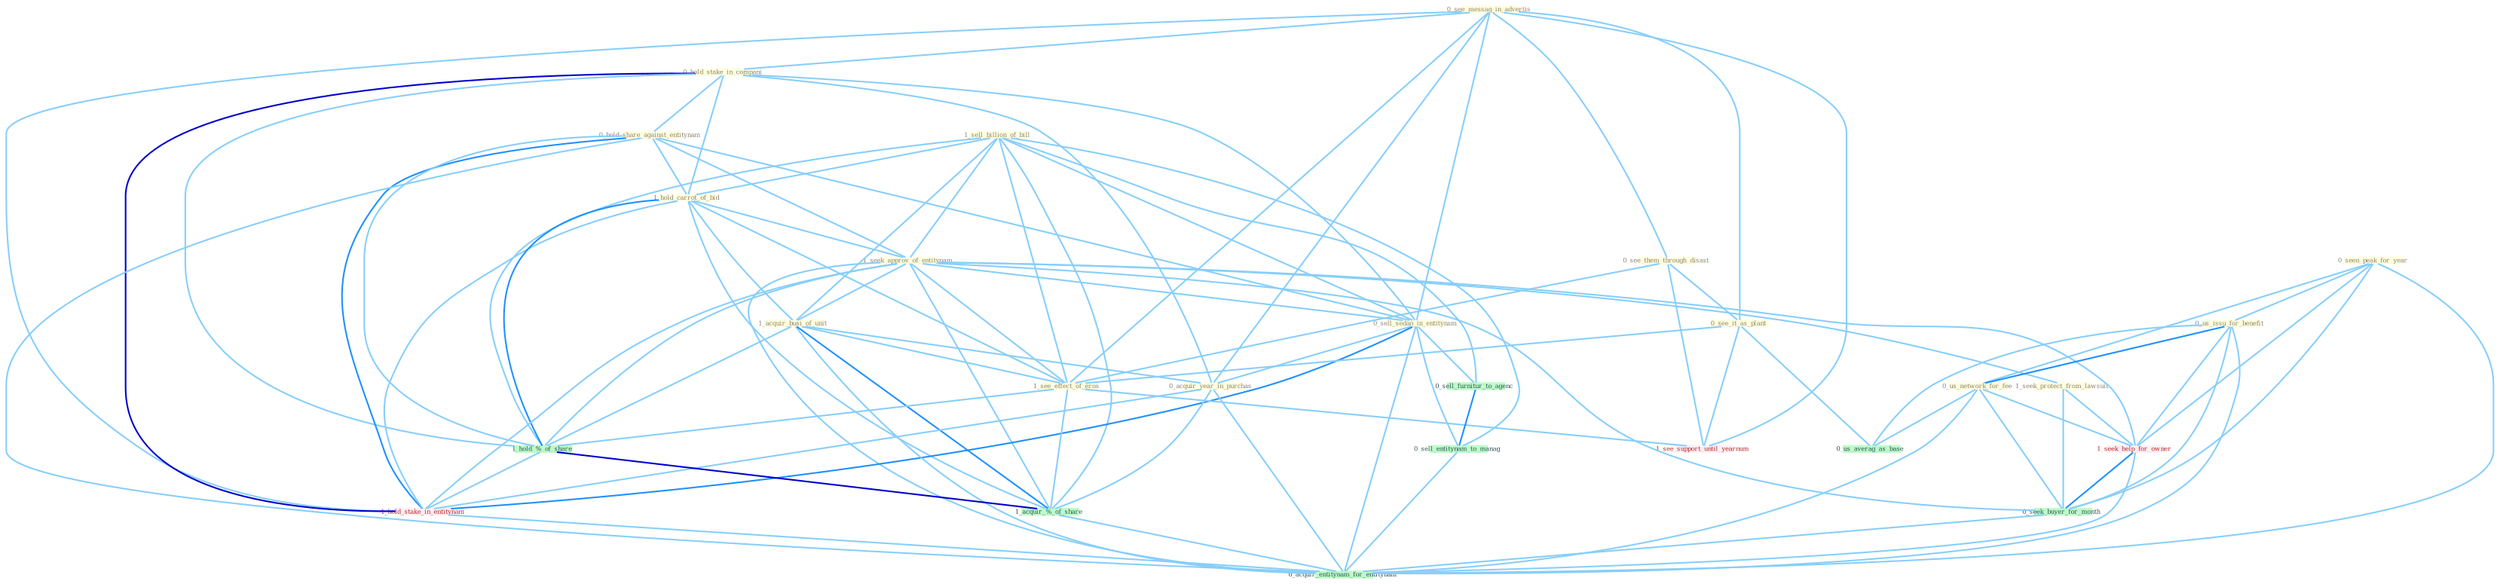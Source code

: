 Graph G{ 
    node
    [shape=polygon,style=filled,width=.5,height=.06,color="#BDFCC9",fixedsize=true,fontsize=4,
    fontcolor="#2f4f4f"];
    {node
    [color="#ffffe0", fontcolor="#8b7d6b"] "0_see_messag_in_advertis " "0_seen_peak_for_year " "0_see_them_through_disast " "0_hold_stake_in_compani " "1_sell_billion_of_bill " "0_hold_share_against_entitynam " "1_hold_carrot_of_bid " "1_seek_approv_of_entitynam " "0_sell_sedan_in_entitynam " "1_seek_protect_from_lawsuit " "0_us_issu_for_benefit " "0_see_it_as_plant " "0_us_network_for_fee " "1_acquir_busi_of_unit " "1_see_effect_of_eros " "0_acquir_year_in_purchas "}
{node [color="#fff0f5", fontcolor="#b22222"] "1_hold_stake_in_entitynam " "1_seek_help_for_owner " "1_see_support_until_yearnum "}
edge [color="#B0E2FF"];

	"0_see_messag_in_advertis " -- "0_see_them_through_disast " [w="1", color="#87cefa" ];
	"0_see_messag_in_advertis " -- "0_hold_stake_in_compani " [w="1", color="#87cefa" ];
	"0_see_messag_in_advertis " -- "0_sell_sedan_in_entitynam " [w="1", color="#87cefa" ];
	"0_see_messag_in_advertis " -- "0_see_it_as_plant " [w="1", color="#87cefa" ];
	"0_see_messag_in_advertis " -- "1_see_effect_of_eros " [w="1", color="#87cefa" ];
	"0_see_messag_in_advertis " -- "0_acquir_year_in_purchas " [w="1", color="#87cefa" ];
	"0_see_messag_in_advertis " -- "1_hold_stake_in_entitynam " [w="1", color="#87cefa" ];
	"0_see_messag_in_advertis " -- "1_see_support_until_yearnum " [w="1", color="#87cefa" ];
	"0_seen_peak_for_year " -- "0_us_issu_for_benefit " [w="1", color="#87cefa" ];
	"0_seen_peak_for_year " -- "0_us_network_for_fee " [w="1", color="#87cefa" ];
	"0_seen_peak_for_year " -- "1_seek_help_for_owner " [w="1", color="#87cefa" ];
	"0_seen_peak_for_year " -- "0_seek_buyer_for_month " [w="1", color="#87cefa" ];
	"0_seen_peak_for_year " -- "0_acquir_entitynam_for_entitynam " [w="1", color="#87cefa" ];
	"0_see_them_through_disast " -- "0_see_it_as_plant " [w="1", color="#87cefa" ];
	"0_see_them_through_disast " -- "1_see_effect_of_eros " [w="1", color="#87cefa" ];
	"0_see_them_through_disast " -- "1_see_support_until_yearnum " [w="1", color="#87cefa" ];
	"0_hold_stake_in_compani " -- "0_hold_share_against_entitynam " [w="1", color="#87cefa" ];
	"0_hold_stake_in_compani " -- "1_hold_carrot_of_bid " [w="1", color="#87cefa" ];
	"0_hold_stake_in_compani " -- "0_sell_sedan_in_entitynam " [w="1", color="#87cefa" ];
	"0_hold_stake_in_compani " -- "0_acquir_year_in_purchas " [w="1", color="#87cefa" ];
	"0_hold_stake_in_compani " -- "1_hold_%_of_share " [w="1", color="#87cefa" ];
	"0_hold_stake_in_compani " -- "1_hold_stake_in_entitynam " [w="3", color="#0000cd" , len=0.6];
	"1_sell_billion_of_bill " -- "1_hold_carrot_of_bid " [w="1", color="#87cefa" ];
	"1_sell_billion_of_bill " -- "1_seek_approv_of_entitynam " [w="1", color="#87cefa" ];
	"1_sell_billion_of_bill " -- "0_sell_sedan_in_entitynam " [w="1", color="#87cefa" ];
	"1_sell_billion_of_bill " -- "1_acquir_busi_of_unit " [w="1", color="#87cefa" ];
	"1_sell_billion_of_bill " -- "1_see_effect_of_eros " [w="1", color="#87cefa" ];
	"1_sell_billion_of_bill " -- "1_hold_%_of_share " [w="1", color="#87cefa" ];
	"1_sell_billion_of_bill " -- "1_acquir_%_of_share " [w="1", color="#87cefa" ];
	"1_sell_billion_of_bill " -- "0_sell_furnitur_to_agenc " [w="1", color="#87cefa" ];
	"1_sell_billion_of_bill " -- "0_sell_entitynam_to_manag " [w="1", color="#87cefa" ];
	"0_hold_share_against_entitynam " -- "1_hold_carrot_of_bid " [w="1", color="#87cefa" ];
	"0_hold_share_against_entitynam " -- "1_seek_approv_of_entitynam " [w="1", color="#87cefa" ];
	"0_hold_share_against_entitynam " -- "0_sell_sedan_in_entitynam " [w="1", color="#87cefa" ];
	"0_hold_share_against_entitynam " -- "1_hold_%_of_share " [w="1", color="#87cefa" ];
	"0_hold_share_against_entitynam " -- "1_hold_stake_in_entitynam " [w="2", color="#1e90ff" , len=0.8];
	"0_hold_share_against_entitynam " -- "0_acquir_entitynam_for_entitynam " [w="1", color="#87cefa" ];
	"1_hold_carrot_of_bid " -- "1_seek_approv_of_entitynam " [w="1", color="#87cefa" ];
	"1_hold_carrot_of_bid " -- "1_acquir_busi_of_unit " [w="1", color="#87cefa" ];
	"1_hold_carrot_of_bid " -- "1_see_effect_of_eros " [w="1", color="#87cefa" ];
	"1_hold_carrot_of_bid " -- "1_hold_%_of_share " [w="2", color="#1e90ff" , len=0.8];
	"1_hold_carrot_of_bid " -- "1_hold_stake_in_entitynam " [w="1", color="#87cefa" ];
	"1_hold_carrot_of_bid " -- "1_acquir_%_of_share " [w="1", color="#87cefa" ];
	"1_seek_approv_of_entitynam " -- "0_sell_sedan_in_entitynam " [w="1", color="#87cefa" ];
	"1_seek_approv_of_entitynam " -- "1_seek_protect_from_lawsuit " [w="1", color="#87cefa" ];
	"1_seek_approv_of_entitynam " -- "1_acquir_busi_of_unit " [w="1", color="#87cefa" ];
	"1_seek_approv_of_entitynam " -- "1_see_effect_of_eros " [w="1", color="#87cefa" ];
	"1_seek_approv_of_entitynam " -- "1_hold_%_of_share " [w="1", color="#87cefa" ];
	"1_seek_approv_of_entitynam " -- "1_hold_stake_in_entitynam " [w="1", color="#87cefa" ];
	"1_seek_approv_of_entitynam " -- "1_seek_help_for_owner " [w="1", color="#87cefa" ];
	"1_seek_approv_of_entitynam " -- "0_seek_buyer_for_month " [w="1", color="#87cefa" ];
	"1_seek_approv_of_entitynam " -- "1_acquir_%_of_share " [w="1", color="#87cefa" ];
	"1_seek_approv_of_entitynam " -- "0_acquir_entitynam_for_entitynam " [w="1", color="#87cefa" ];
	"0_sell_sedan_in_entitynam " -- "0_acquir_year_in_purchas " [w="1", color="#87cefa" ];
	"0_sell_sedan_in_entitynam " -- "1_hold_stake_in_entitynam " [w="2", color="#1e90ff" , len=0.8];
	"0_sell_sedan_in_entitynam " -- "0_sell_furnitur_to_agenc " [w="1", color="#87cefa" ];
	"0_sell_sedan_in_entitynam " -- "0_sell_entitynam_to_manag " [w="1", color="#87cefa" ];
	"0_sell_sedan_in_entitynam " -- "0_acquir_entitynam_for_entitynam " [w="1", color="#87cefa" ];
	"1_seek_protect_from_lawsuit " -- "1_seek_help_for_owner " [w="1", color="#87cefa" ];
	"1_seek_protect_from_lawsuit " -- "0_seek_buyer_for_month " [w="1", color="#87cefa" ];
	"0_us_issu_for_benefit " -- "0_us_network_for_fee " [w="2", color="#1e90ff" , len=0.8];
	"0_us_issu_for_benefit " -- "1_seek_help_for_owner " [w="1", color="#87cefa" ];
	"0_us_issu_for_benefit " -- "0_seek_buyer_for_month " [w="1", color="#87cefa" ];
	"0_us_issu_for_benefit " -- "0_us_averag_as_base " [w="1", color="#87cefa" ];
	"0_us_issu_for_benefit " -- "0_acquir_entitynam_for_entitynam " [w="1", color="#87cefa" ];
	"0_see_it_as_plant " -- "1_see_effect_of_eros " [w="1", color="#87cefa" ];
	"0_see_it_as_plant " -- "1_see_support_until_yearnum " [w="1", color="#87cefa" ];
	"0_see_it_as_plant " -- "0_us_averag_as_base " [w="1", color="#87cefa" ];
	"0_us_network_for_fee " -- "1_seek_help_for_owner " [w="1", color="#87cefa" ];
	"0_us_network_for_fee " -- "0_seek_buyer_for_month " [w="1", color="#87cefa" ];
	"0_us_network_for_fee " -- "0_us_averag_as_base " [w="1", color="#87cefa" ];
	"0_us_network_for_fee " -- "0_acquir_entitynam_for_entitynam " [w="1", color="#87cefa" ];
	"1_acquir_busi_of_unit " -- "1_see_effect_of_eros " [w="1", color="#87cefa" ];
	"1_acquir_busi_of_unit " -- "0_acquir_year_in_purchas " [w="1", color="#87cefa" ];
	"1_acquir_busi_of_unit " -- "1_hold_%_of_share " [w="1", color="#87cefa" ];
	"1_acquir_busi_of_unit " -- "1_acquir_%_of_share " [w="2", color="#1e90ff" , len=0.8];
	"1_acquir_busi_of_unit " -- "0_acquir_entitynam_for_entitynam " [w="1", color="#87cefa" ];
	"1_see_effect_of_eros " -- "1_hold_%_of_share " [w="1", color="#87cefa" ];
	"1_see_effect_of_eros " -- "1_acquir_%_of_share " [w="1", color="#87cefa" ];
	"1_see_effect_of_eros " -- "1_see_support_until_yearnum " [w="1", color="#87cefa" ];
	"0_acquir_year_in_purchas " -- "1_hold_stake_in_entitynam " [w="1", color="#87cefa" ];
	"0_acquir_year_in_purchas " -- "1_acquir_%_of_share " [w="1", color="#87cefa" ];
	"0_acquir_year_in_purchas " -- "0_acquir_entitynam_for_entitynam " [w="1", color="#87cefa" ];
	"1_hold_%_of_share " -- "1_hold_stake_in_entitynam " [w="1", color="#87cefa" ];
	"1_hold_%_of_share " -- "1_acquir_%_of_share " [w="3", color="#0000cd" , len=0.6];
	"1_hold_stake_in_entitynam " -- "0_acquir_entitynam_for_entitynam " [w="1", color="#87cefa" ];
	"1_seek_help_for_owner " -- "0_seek_buyer_for_month " [w="2", color="#1e90ff" , len=0.8];
	"1_seek_help_for_owner " -- "0_acquir_entitynam_for_entitynam " [w="1", color="#87cefa" ];
	"0_seek_buyer_for_month " -- "0_acquir_entitynam_for_entitynam " [w="1", color="#87cefa" ];
	"1_acquir_%_of_share " -- "0_acquir_entitynam_for_entitynam " [w="1", color="#87cefa" ];
	"0_sell_furnitur_to_agenc " -- "0_sell_entitynam_to_manag " [w="2", color="#1e90ff" , len=0.8];
	"0_sell_entitynam_to_manag " -- "0_acquir_entitynam_for_entitynam " [w="1", color="#87cefa" ];
}
